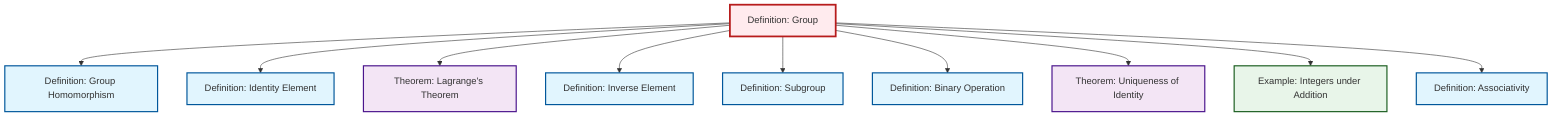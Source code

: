 graph TD
    classDef definition fill:#e1f5fe,stroke:#01579b,stroke-width:2px
    classDef theorem fill:#f3e5f5,stroke:#4a148c,stroke-width:2px
    classDef axiom fill:#fff3e0,stroke:#e65100,stroke-width:2px
    classDef example fill:#e8f5e9,stroke:#1b5e20,stroke-width:2px
    classDef current fill:#ffebee,stroke:#b71c1c,stroke-width:3px
    def-group-example["Definition: Group"]:::definition
    def-identity-element["Definition: Identity Element"]:::definition
    def-homomorphism["Definition: Group Homomorphism"]:::definition
    thm-unique-identity["Theorem: Uniqueness of Identity"]:::theorem
    def-associativity["Definition: Associativity"]:::definition
    thm-lagrange["Theorem: Lagrange's Theorem"]:::theorem
    ex-integers-addition["Example: Integers under Addition"]:::example
    def-inverse-element["Definition: Inverse Element"]:::definition
    def-binary-operation["Definition: Binary Operation"]:::definition
    def-subgroup["Definition: Subgroup"]:::definition
    def-group-example --> def-homomorphism
    def-group-example --> def-identity-element
    def-group-example --> thm-lagrange
    def-group-example --> def-inverse-element
    def-group-example --> def-subgroup
    def-group-example --> def-binary-operation
    def-group-example --> thm-unique-identity
    def-group-example --> ex-integers-addition
    def-group-example --> def-associativity
    class def-group-example current